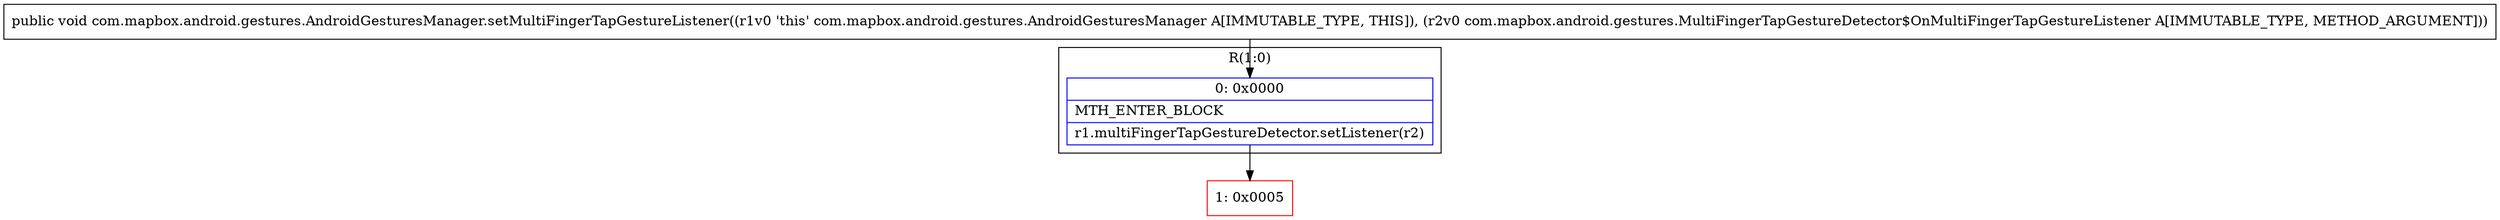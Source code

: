 digraph "CFG forcom.mapbox.android.gestures.AndroidGesturesManager.setMultiFingerTapGestureListener(Lcom\/mapbox\/android\/gestures\/MultiFingerTapGestureDetector$OnMultiFingerTapGestureListener;)V" {
subgraph cluster_Region_1112781686 {
label = "R(1:0)";
node [shape=record,color=blue];
Node_0 [shape=record,label="{0\:\ 0x0000|MTH_ENTER_BLOCK\l|r1.multiFingerTapGestureDetector.setListener(r2)\l}"];
}
Node_1 [shape=record,color=red,label="{1\:\ 0x0005}"];
MethodNode[shape=record,label="{public void com.mapbox.android.gestures.AndroidGesturesManager.setMultiFingerTapGestureListener((r1v0 'this' com.mapbox.android.gestures.AndroidGesturesManager A[IMMUTABLE_TYPE, THIS]), (r2v0 com.mapbox.android.gestures.MultiFingerTapGestureDetector$OnMultiFingerTapGestureListener A[IMMUTABLE_TYPE, METHOD_ARGUMENT])) }"];
MethodNode -> Node_0;
Node_0 -> Node_1;
}

